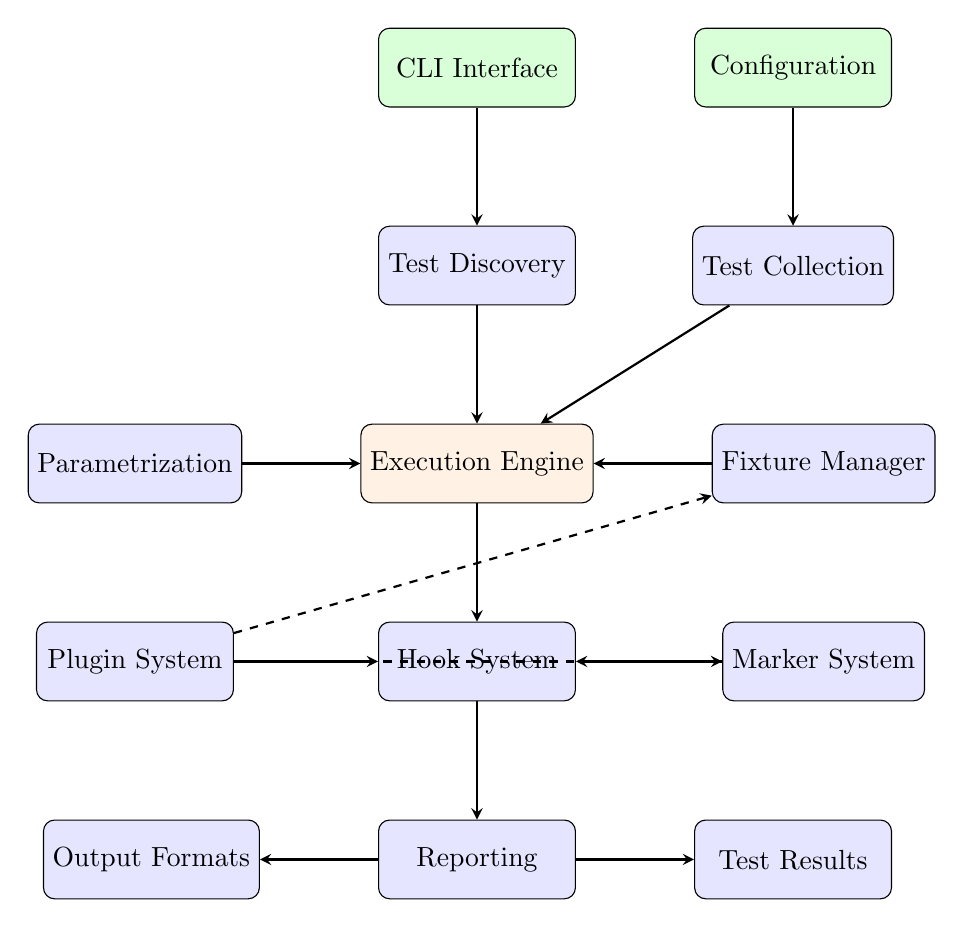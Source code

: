 \begin{tikzpicture}[
    node distance=1.5cm,
    box/.style={rectangle, rounded corners, minimum width=2.5cm, minimum height=1cm, text centered, draw=black, fill=blue!10},
    arrow/.style={thick,->,>=stealth}
]

% Top level - User Interface
\node[box, fill=green!15] (cli) {CLI Interface};
\node[box, fill=green!15, right=of cli] (config) {Configuration};

% Test Discovery Layer
\node[box, below=of cli] (discovery) {Test Discovery};
\node[box, below=of config] (collection) {Test Collection};

% Core Engine
\node[box, below=of discovery, fill=orange!10] (engine) {Execution Engine};
\node[box, right=of engine] (fixtures) {Fixture Manager};
\node[box, left=of engine] (parametrize) {Parametrization};

% Plugin System
\node[box, below=of parametrize] (plugins) {Plugin System};
\node[box, below=of engine] (hooks) {Hook System};
\node[box, below=of fixtures] (markers) {Marker System};

% Output Layer
\node[box, below=of hooks] (reporting) {Reporting};
\node[box, left=of reporting] (output) {Output Formats};
\node[box, right=of reporting] (results) {Test Results};

% Arrows for flow
\draw[arrow] (cli) -- (discovery);
\draw[arrow] (config) -- (collection);
\draw[arrow] (discovery) -- (engine);
\draw[arrow] (collection) -- (engine);
\draw[arrow] (parametrize) -- (engine);
\draw[arrow] (fixtures) -- (engine);
\draw[arrow] (engine) -- (hooks);
\draw[arrow] (plugins) -- (hooks);
\draw[arrow] (markers) -- (hooks);
\draw[arrow] (hooks) -- (reporting);
\draw[arrow] (reporting) -- (output);
\draw[arrow] (reporting) -- (results);

% Side connections
\draw[arrow, dashed] (plugins) -- (fixtures);
\draw[arrow, dashed] (plugins) -- (markers);

\end{tikzpicture}
